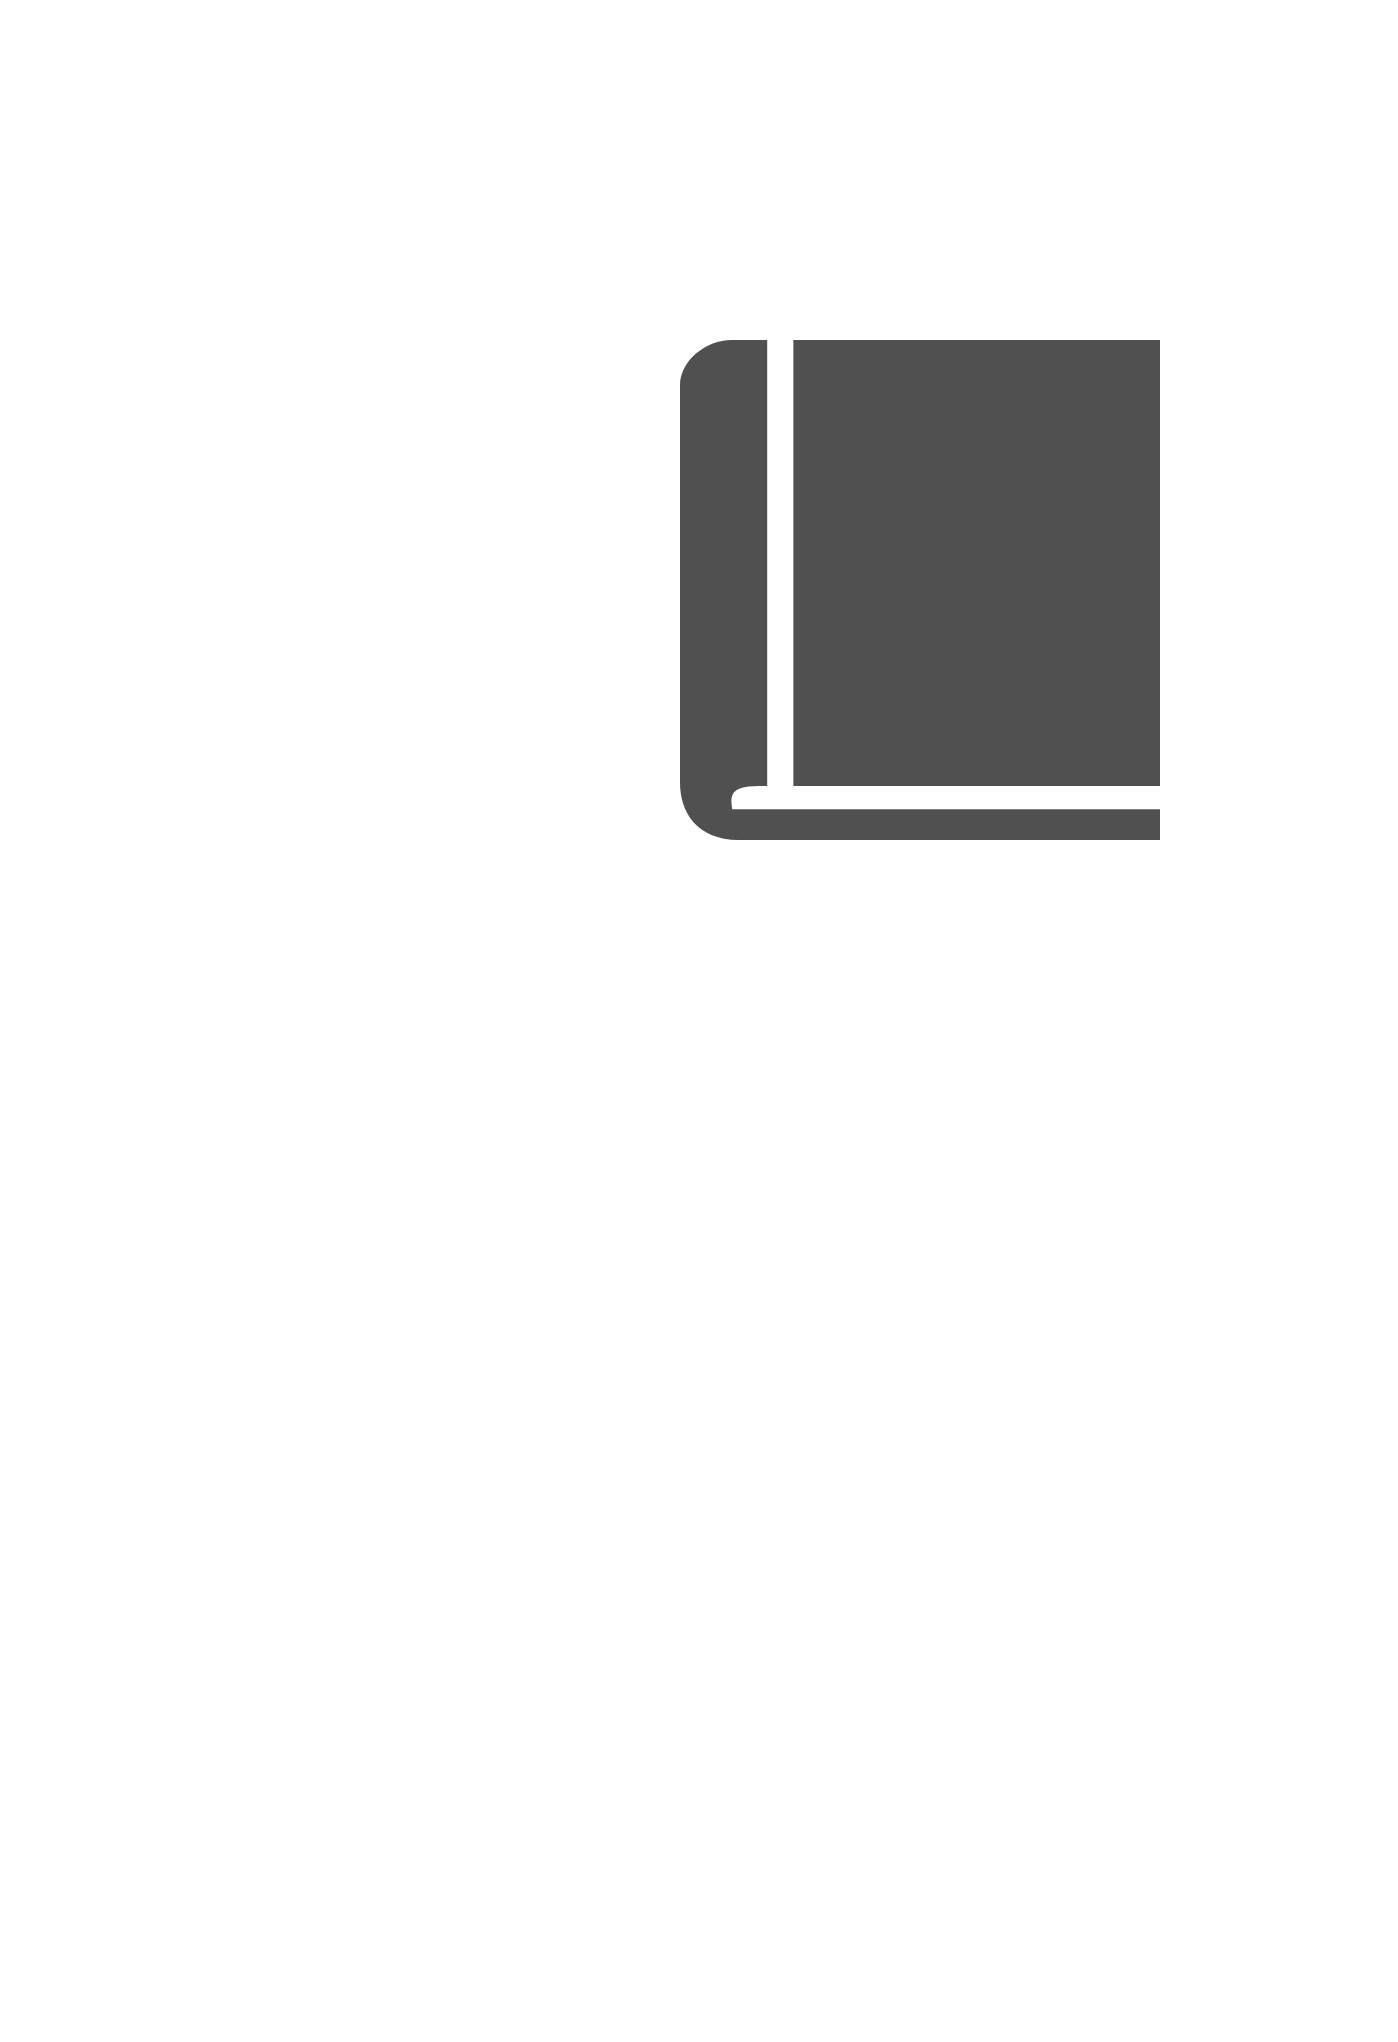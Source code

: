 <mxfile version="12.7.9" type="github">
  <diagram id="WiVYyASMApcOHzH862Ry" name="Page-1">
    <mxGraphModel dx="1108" dy="457" grid="1" gridSize="10" guides="1" tooltips="1" connect="1" arrows="1" fold="1" page="1" pageScale="1" pageWidth="827" pageHeight="1169" math="0" shadow="0">
      <root>
        <mxCell id="0" />
        <mxCell id="1" parent="0" />
        <mxCell id="VKGSj6JhafN2UkIxccSY-3" value="" style="shape=image;html=1;verticalAlign=top;verticalLabelPosition=bottom;labelBackgroundColor=#ffffff;imageAspect=0;aspect=fixed;image=https://cdn4.iconfinder.com/data/icons/modern-education-and-knowledge-power-1/512/507_internet__school__web__education-256.png;" parent="1" vertex="1">
          <mxGeometry x="130" y="60" width="220" height="220" as="geometry" />
        </mxCell>
        <mxCell id="VKGSj6JhafN2UkIxccSY-4" value="" style="pointerEvents=1;shadow=0;dashed=0;html=1;strokeColor=none;fillColor=#505050;labelPosition=center;verticalLabelPosition=bottom;verticalAlign=top;outlineConnect=0;align=center;shape=mxgraph.office.concepts.book_journal;" parent="1" vertex="1">
          <mxGeometry x="390" y="180" width="240" height="250" as="geometry" />
        </mxCell>
        <mxCell id="VKGSj6JhafN2UkIxccSY-5" value="" style="shape=image;html=1;verticalAlign=top;verticalLabelPosition=bottom;labelBackgroundColor=#ffffff;imageAspect=0;aspect=fixed;image=https://cdn2.iconfinder.com/data/icons/picol-vector/32/book_text-128.png" parent="1" vertex="1">
          <mxGeometry x="100" y="310" width="128" height="128" as="geometry" />
        </mxCell>
        <mxCell id="VKGSj6JhafN2UkIxccSY-6" value="" style="shape=image;html=1;verticalAlign=top;verticalLabelPosition=bottom;labelBackgroundColor=#ffffff;imageAspect=0;aspect=fixed;image=https://cdn1.iconfinder.com/data/icons/education-filled-outline-8/64/Education-Filled_23-256.png;" parent="1" vertex="1">
          <mxGeometry x="500" y="10" width="248" height="248" as="geometry" />
        </mxCell>
        <mxCell id="jBt68wYeYOiQFLOaobZZ-5" value="" style="shape=image;html=1;verticalAlign=top;verticalLabelPosition=bottom;labelBackgroundColor=#ffffff;imageAspect=0;aspect=fixed;image=https://cdn4.iconfinder.com/data/icons/creative-process-16/512/Web_Developmen-512.png;" vertex="1" parent="1">
          <mxGeometry x="200" y="510" width="520" height="520" as="geometry" />
        </mxCell>
        <mxCell id="jBt68wYeYOiQFLOaobZZ-6" value="" style="shape=image;html=1;verticalAlign=top;verticalLabelPosition=bottom;labelBackgroundColor=#ffffff;imageAspect=0;aspect=fixed;image=https://cdn4.iconfinder.com/data/icons/world-flags-12/512/Untitled-2-19-128.png" vertex="1" parent="1">
          <mxGeometry x="50" y="630" width="128" height="128" as="geometry" />
        </mxCell>
      </root>
    </mxGraphModel>
  </diagram>
</mxfile>
